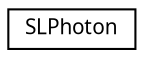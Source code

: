 digraph "Graphical Class Hierarchy"
{
 // LATEX_PDF_SIZE
  edge [fontname="Arial.ttf",fontsize="10",labelfontname="Arial.ttf",labelfontsize="10"];
  node [fontname="Arial.ttf",fontsize="10",shape=record];
  rankdir="LR";
  Node0 [label="SLPhoton",height=0.2,width=0.4,color="black", fillcolor="white", style="filled",URL="$struct_s_l_photon.html",tooltip=" "];
}
